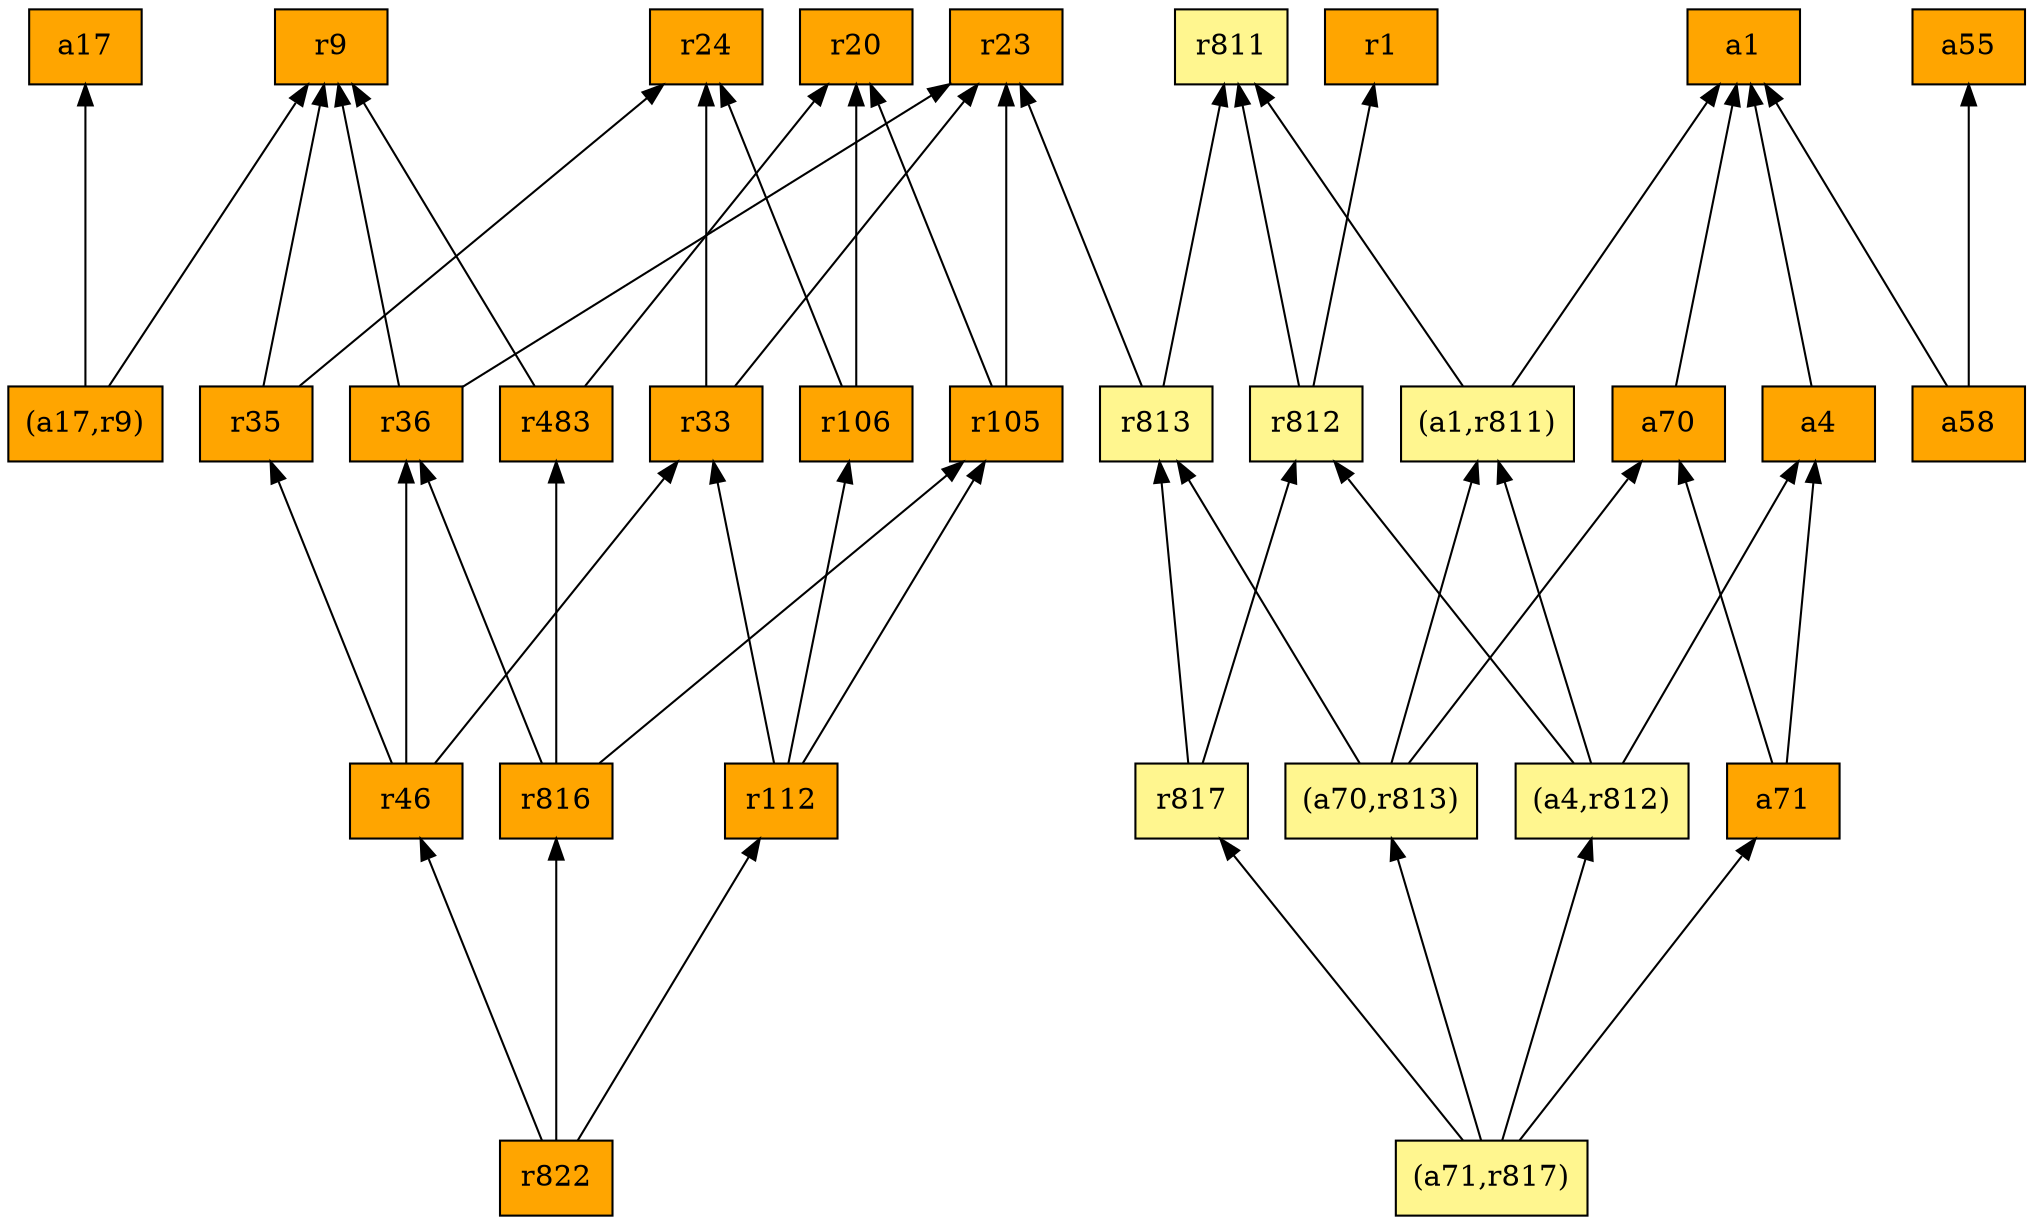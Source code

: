 digraph G {
rankdir=BT;ranksep="2.0";
"r106" [shape=record,fillcolor=orange,style=filled,label="{r106}"];
"a58" [shape=record,fillcolor=orange,style=filled,label="{a58}"];
"r811" [shape=record,fillcolor=khaki1,style=filled,label="{r811}"];
"a71" [shape=record,fillcolor=orange,style=filled,label="{a71}"];
"r817" [shape=record,fillcolor=khaki1,style=filled,label="{r817}"];
"r813" [shape=record,fillcolor=khaki1,style=filled,label="{r813}"];
"r105" [shape=record,fillcolor=orange,style=filled,label="{r105}"];
"a17" [shape=record,fillcolor=orange,style=filled,label="{a17}"];
"(a4,r812)" [shape=record,fillcolor=khaki1,style=filled,label="{(a4,r812)}"];
"r483" [shape=record,fillcolor=orange,style=filled,label="{r483}"];
"r812" [shape=record,fillcolor=khaki1,style=filled,label="{r812}"];
"r9" [shape=record,fillcolor=orange,style=filled,label="{r9}"];
"r822" [shape=record,fillcolor=orange,style=filled,label="{r822}"];
"(a70,r813)" [shape=record,fillcolor=khaki1,style=filled,label="{(a70,r813)}"];
"a1" [shape=record,fillcolor=orange,style=filled,label="{a1}"];
"r816" [shape=record,fillcolor=orange,style=filled,label="{r816}"];
"(a17,r9)" [shape=record,fillcolor=orange,style=filled,label="{(a17,r9)}"];
"r35" [shape=record,fillcolor=orange,style=filled,label="{r35}"];
"r24" [shape=record,fillcolor=orange,style=filled,label="{r24}"];
"a70" [shape=record,fillcolor=orange,style=filled,label="{a70}"];
"a4" [shape=record,fillcolor=orange,style=filled,label="{a4}"];
"a55" [shape=record,fillcolor=orange,style=filled,label="{a55}"];
"r33" [shape=record,fillcolor=orange,style=filled,label="{r33}"];
"r36" [shape=record,fillcolor=orange,style=filled,label="{r36}"];
"r23" [shape=record,fillcolor=orange,style=filled,label="{r23}"];
"r20" [shape=record,fillcolor=orange,style=filled,label="{r20}"];
"r46" [shape=record,fillcolor=orange,style=filled,label="{r46}"];
"r1" [shape=record,fillcolor=orange,style=filled,label="{r1}"];
"(a1,r811)" [shape=record,fillcolor=khaki1,style=filled,label="{(a1,r811)}"];
"(a71,r817)" [shape=record,fillcolor=khaki1,style=filled,label="{(a71,r817)}"];
"r112" [shape=record,fillcolor=orange,style=filled,label="{r112}"];
"r106" -> "r20"
"r106" -> "r24"
"a58" -> "a1"
"a58" -> "a55"
"a71" -> "a4"
"a71" -> "a70"
"r817" -> "r813"
"r817" -> "r812"
"r813" -> "r23"
"r813" -> "r811"
"r105" -> "r20"
"r105" -> "r23"
"(a4,r812)" -> "(a1,r811)"
"(a4,r812)" -> "a4"
"(a4,r812)" -> "r812"
"r483" -> "r9"
"r483" -> "r20"
"r812" -> "r1"
"r812" -> "r811"
"r822" -> "r816"
"r822" -> "r46"
"r822" -> "r112"
"(a70,r813)" -> "(a1,r811)"
"(a70,r813)" -> "a70"
"(a70,r813)" -> "r813"
"r816" -> "r105"
"r816" -> "r36"
"r816" -> "r483"
"(a17,r9)" -> "r9"
"(a17,r9)" -> "a17"
"r35" -> "r9"
"r35" -> "r24"
"a70" -> "a1"
"a4" -> "a1"
"r33" -> "r24"
"r33" -> "r23"
"r36" -> "r9"
"r36" -> "r23"
"r46" -> "r35"
"r46" -> "r33"
"r46" -> "r36"
"(a1,r811)" -> "a1"
"(a1,r811)" -> "r811"
"(a71,r817)" -> "a71"
"(a71,r817)" -> "r817"
"(a71,r817)" -> "(a4,r812)"
"(a71,r817)" -> "(a70,r813)"
"r112" -> "r106"
"r112" -> "r105"
"r112" -> "r33"
}